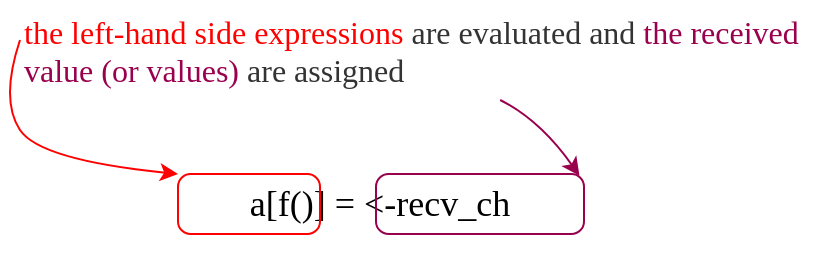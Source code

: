 <mxfile version="20.3.0" type="device"><diagram id="GrychlanSkbcxZpBdozn" name="第 1 页"><mxGraphModel dx="1483" dy="927" grid="1" gridSize="10" guides="1" tooltips="1" connect="1" arrows="1" fold="1" page="1" pageScale="1" pageWidth="827" pageHeight="1169" background="none" math="0" shadow="0"><root><mxCell id="0"/><mxCell id="1" parent="0"/><mxCell id="68Zxf0x_xTcs6fJF5h5g-2" value="" style="group" vertex="1" connectable="0" parent="1"><mxGeometry x="180" y="230" width="407.5" height="127" as="geometry"/></mxCell><mxCell id="IUEXMDtf0aWqn-Ggxjfp-1" value="&lt;font style=&quot;font-size: 16px;&quot;&gt;&lt;span style=&quot;box-sizing: border-box; orphans: 4;&quot; class=&quot;md-pair-s md-expand&quot;&gt;&lt;span style=&quot;box-sizing: border-box;&quot;&gt;&lt;font color=&quot;#ff0000&quot;&gt;the left-hand side expressions&lt;/font&gt;&lt;/span&gt;&lt;/span&gt;&lt;span style=&quot;box-sizing: border-box; color: rgb(51, 51, 51); orphans: 4;&quot; class=&quot;md-plain md-expand&quot;&gt; are evaluated and &lt;/span&gt;&lt;span style=&quot;box-sizing: border-box; orphans: 4;&quot; class=&quot;md-plain md-expand&quot;&gt;&lt;font color=&quot;#99004d&quot;&gt;the received value (or values)&lt;/font&gt;&lt;/span&gt;&lt;span style=&quot;box-sizing: border-box; color: rgb(51, 51, 51); orphans: 4;&quot; class=&quot;md-plain md-expand&quot;&gt; are assigned&lt;/span&gt;&lt;/font&gt;" style="text;whiteSpace=wrap;html=1;fontFamily=Verdana;fontSize=16;fillColor=none;labelBackgroundColor=none;" parent="68Zxf0x_xTcs6fJF5h5g-2" vertex="1"><mxGeometry x="10" width="397.5" height="50" as="geometry"/></mxCell><mxCell id="jk-0jgo3H5GpiJ7scYqf-3" value="" style="curved=1;endArrow=classic;html=1;rounded=0;fontSize=16;entryX=0.978;entryY=0.027;entryDx=0;entryDy=0;strokeColor=#99004D;exitX=0.604;exitY=1;exitDx=0;exitDy=0;exitPerimeter=0;entryPerimeter=0;" parent="68Zxf0x_xTcs6fJF5h5g-2" source="IUEXMDtf0aWqn-Ggxjfp-1" target="jk-0jgo3H5GpiJ7scYqf-11" edge="1"><mxGeometry width="50" height="50" relative="1" as="geometry"><mxPoint x="270.69" y="137.01" as="sourcePoint"/><mxPoint x="-49.31" y="-2.99" as="targetPoint"/><Array as="points"><mxPoint x="270" y="60"/></Array></mxGeometry></mxCell><mxCell id="jk-0jgo3H5GpiJ7scYqf-6" value="" style="curved=1;endArrow=classic;html=1;rounded=0;strokeColor=#FF0000;fontSize=16;fontColor=#FF9933;entryX=0;entryY=0;entryDx=0;entryDy=0;" parent="68Zxf0x_xTcs6fJF5h5g-2" target="68Zxf0x_xTcs6fJF5h5g-1" edge="1"><mxGeometry width="50" height="50" relative="1" as="geometry"><mxPoint x="10" y="20" as="sourcePoint"/><mxPoint x="170" y="60" as="targetPoint"/><Array as="points"><mxPoint y="50"/><mxPoint x="20" y="80"/></Array></mxGeometry></mxCell><mxCell id="jk-0jgo3H5GpiJ7scYqf-12" value="" style="group;fillColor=none;opacity=0;strokeWidth=1;strokeColor=none;" parent="68Zxf0x_xTcs6fJF5h5g-2" vertex="1" connectable="0"><mxGeometry x="80" y="77" width="220" height="50" as="geometry"/></mxCell><mxCell id="IUEXMDtf0aWqn-Ggxjfp-3" value="&lt;font style=&quot;font-size: 18px;&quot;&gt;a[f()] = &amp;lt;-recv_ch&lt;/font&gt;" style="rounded=1;whiteSpace=wrap;html=1;fontSize=14;fontFamily=Lucida Console;strokeColor=none;arcSize=16;fillColor=none;" parent="jk-0jgo3H5GpiJ7scYqf-12" vertex="1"><mxGeometry width="220" height="50" as="geometry"/></mxCell><mxCell id="jk-0jgo3H5GpiJ7scYqf-11" value="" style="rounded=1;whiteSpace=wrap;html=1;labelBackgroundColor=none;fontSize=16;fontColor=#FF9933;fillColor=none;strokeColor=#99004D;arcSize=21;" parent="jk-0jgo3H5GpiJ7scYqf-12" vertex="1"><mxGeometry x="108" y="10" width="104" height="30" as="geometry"/></mxCell><mxCell id="68Zxf0x_xTcs6fJF5h5g-1" value="" style="rounded=1;whiteSpace=wrap;html=1;labelBackgroundColor=none;fontSize=16;fontColor=#FF9933;fillColor=none;strokeColor=#FF0000;arcSize=21;" vertex="1" parent="jk-0jgo3H5GpiJ7scYqf-12"><mxGeometry x="9" y="10" width="71" height="30" as="geometry"/></mxCell></root></mxGraphModel></diagram></mxfile>